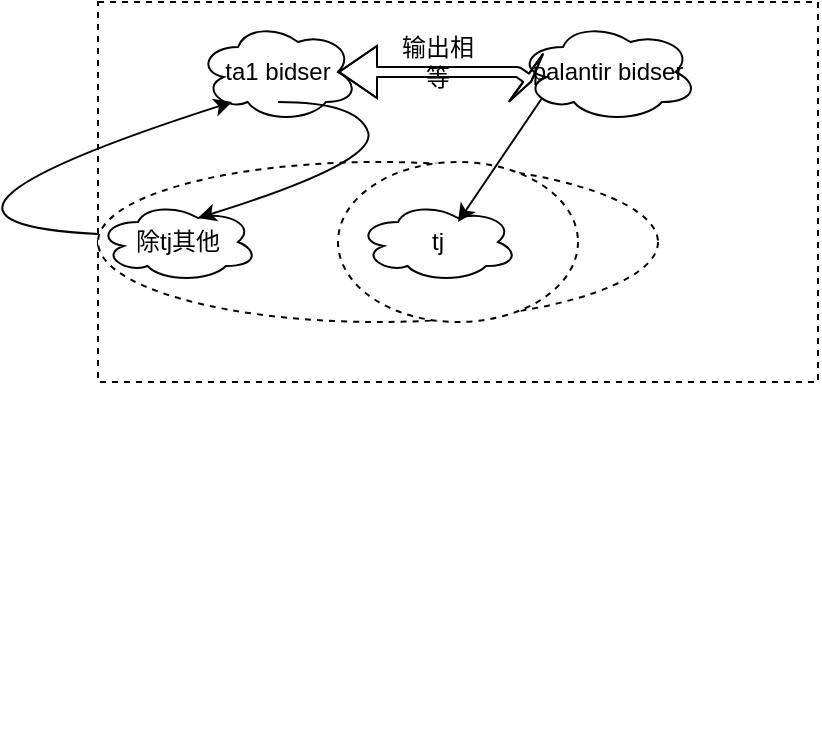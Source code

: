 <mxfile version="14.1.9" type="github">
  <diagram id="M-rWyDtuNiWzQ85YqvOk" name="Page-1">
    <mxGraphModel dx="1773" dy="584" grid="1" gridSize="10" guides="1" tooltips="1" connect="1" arrows="1" fold="1" page="1" pageScale="1" pageWidth="827" pageHeight="1169" math="0" shadow="0">
      <root>
        <mxCell id="0" />
        <mxCell id="1" parent="0" />
        <mxCell id="VYEasp_5yC5eDVBoiOnZ-21" value="" style="rounded=0;whiteSpace=wrap;html=1;shadow=0;dashed=1;" vertex="1" parent="1">
          <mxGeometry x="40" y="160" width="360" height="190" as="geometry" />
        </mxCell>
        <mxCell id="VYEasp_5yC5eDVBoiOnZ-22" value="" style="ellipse;whiteSpace=wrap;html=1;shadow=0;dashed=1;" vertex="1" parent="1">
          <mxGeometry x="40" y="240" width="280" height="80" as="geometry" />
        </mxCell>
        <mxCell id="VYEasp_5yC5eDVBoiOnZ-28" value="" style="ellipse;whiteSpace=wrap;html=1;shadow=0;dashed=1;" vertex="1" parent="1">
          <mxGeometry x="160" y="240" width="120" height="80" as="geometry" />
        </mxCell>
        <mxCell id="VYEasp_5yC5eDVBoiOnZ-6" value="ta1 bidser" style="ellipse;shape=cloud;whiteSpace=wrap;html=1;" vertex="1" parent="1">
          <mxGeometry x="90" y="170" width="80" height="50" as="geometry" />
        </mxCell>
        <mxCell id="VYEasp_5yC5eDVBoiOnZ-7" value="palantir bidser" style="ellipse;shape=cloud;whiteSpace=wrap;html=1;" vertex="1" parent="1">
          <mxGeometry x="250" y="170" width="90" height="50" as="geometry" />
        </mxCell>
        <mxCell id="VYEasp_5yC5eDVBoiOnZ-8" value="除tj其他" style="ellipse;shape=cloud;whiteSpace=wrap;html=1;" vertex="1" parent="1">
          <mxGeometry x="40" y="260" width="80" height="40" as="geometry" />
        </mxCell>
        <mxCell id="VYEasp_5yC5eDVBoiOnZ-9" value="tj" style="ellipse;shape=cloud;whiteSpace=wrap;html=1;" vertex="1" parent="1">
          <mxGeometry x="170" y="260" width="80" height="40" as="geometry" />
        </mxCell>
        <mxCell id="VYEasp_5yC5eDVBoiOnZ-20" style="edgeStyle=orthogonalEdgeStyle;rounded=0;orthogonalLoop=1;jettySize=auto;html=1;exitX=0.5;exitY=1;exitDx=0;exitDy=0;" edge="1" parent="1">
          <mxGeometry relative="1" as="geometry">
            <mxPoint x="225" y="525" as="sourcePoint" />
            <mxPoint x="225" y="525" as="targetPoint" />
          </mxGeometry>
        </mxCell>
        <mxCell id="VYEasp_5yC5eDVBoiOnZ-26" value="" style="endArrow=classic;html=1;entryX=0.625;entryY=0.2;entryDx=0;entryDy=0;entryPerimeter=0;curved=1;" edge="1" parent="1" target="VYEasp_5yC5eDVBoiOnZ-8">
          <mxGeometry width="50" height="50" relative="1" as="geometry">
            <mxPoint x="130" y="210" as="sourcePoint" />
            <mxPoint x="170" y="170" as="targetPoint" />
            <Array as="points">
              <mxPoint x="170" y="210" />
              <mxPoint x="180" y="240" />
            </Array>
          </mxGeometry>
        </mxCell>
        <mxCell id="VYEasp_5yC5eDVBoiOnZ-29" value="" style="endArrow=classic;html=1;exitX=0.13;exitY=0.77;exitDx=0;exitDy=0;exitPerimeter=0;" edge="1" parent="1" source="VYEasp_5yC5eDVBoiOnZ-7">
          <mxGeometry width="50" height="50" relative="1" as="geometry">
            <mxPoint x="290" y="170" as="sourcePoint" />
            <mxPoint x="220" y="270" as="targetPoint" />
          </mxGeometry>
        </mxCell>
        <mxCell id="VYEasp_5yC5eDVBoiOnZ-30" value="" style="endArrow=classic;html=1;entryX=0.213;entryY=0.8;entryDx=0;entryDy=0;entryPerimeter=0;curved=1;" edge="1" parent="1" target="VYEasp_5yC5eDVBoiOnZ-6">
          <mxGeometry width="50" height="50" relative="1" as="geometry">
            <mxPoint x="40" y="276" as="sourcePoint" />
            <mxPoint x="155" y="270" as="targetPoint" />
            <Array as="points">
              <mxPoint x="-80" y="270" />
            </Array>
          </mxGeometry>
        </mxCell>
        <mxCell id="VYEasp_5yC5eDVBoiOnZ-34" value="输出相等" style="text;html=1;strokeColor=none;fillColor=none;align=center;verticalAlign=middle;whiteSpace=wrap;rounded=0;shadow=0;dashed=1;" vertex="1" parent="1">
          <mxGeometry x="190" y="180" width="40" height="20" as="geometry" />
        </mxCell>
        <mxCell id="VYEasp_5yC5eDVBoiOnZ-35" value="" style="shape=flexArrow;endArrow=classic;startArrow=classic;html=1;width=5;endSize=0.72;entryX=0.078;entryY=0.6;entryDx=0;entryDy=0;entryPerimeter=0;exitX=0.875;exitY=0.5;exitDx=0;exitDy=0;exitPerimeter=0;endWidth=23;" edge="1" parent="1" source="VYEasp_5yC5eDVBoiOnZ-6" target="VYEasp_5yC5eDVBoiOnZ-7">
          <mxGeometry width="50" height="50" relative="1" as="geometry">
            <mxPoint x="170" y="240" as="sourcePoint" />
            <mxPoint x="220" y="190" as="targetPoint" />
            <Array as="points">
              <mxPoint x="250" y="195" />
            </Array>
          </mxGeometry>
        </mxCell>
      </root>
    </mxGraphModel>
  </diagram>
</mxfile>
